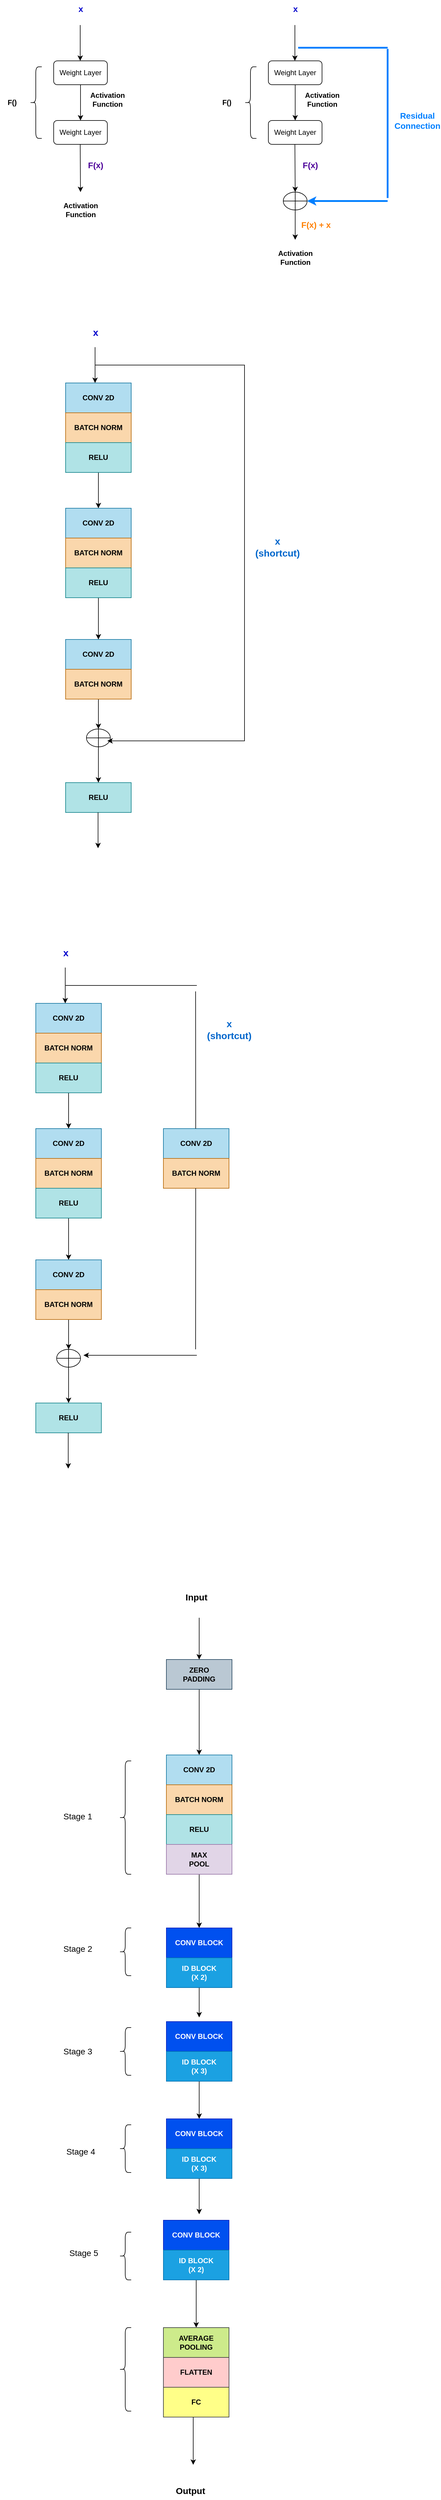 <mxfile version="24.7.17">
  <diagram name="Página-1" id="yLYzpFt5uKxOVy4ROIU3">
    <mxGraphModel dx="1591" dy="947" grid="1" gridSize="10" guides="1" tooltips="1" connect="1" arrows="1" fold="1" page="1" pageScale="1" pageWidth="827" pageHeight="1169" math="0" shadow="0">
      <root>
        <mxCell id="0" />
        <mxCell id="1" parent="0" />
        <mxCell id="eDKeMXXGvbOoCX_1ZSZU-3" style="edgeStyle=orthogonalEdgeStyle;rounded=0;orthogonalLoop=1;jettySize=auto;html=1;" edge="1" parent="1" source="eDKeMXXGvbOoCX_1ZSZU-1" target="eDKeMXXGvbOoCX_1ZSZU-2">
          <mxGeometry relative="1" as="geometry" />
        </mxCell>
        <mxCell id="eDKeMXXGvbOoCX_1ZSZU-1" value="Weight Layer" style="rounded=1;whiteSpace=wrap;html=1;" vertex="1" parent="1">
          <mxGeometry x="120" y="130" width="90" height="40" as="geometry" />
        </mxCell>
        <mxCell id="eDKeMXXGvbOoCX_1ZSZU-2" value="Weight Layer" style="rounded=1;whiteSpace=wrap;html=1;" vertex="1" parent="1">
          <mxGeometry x="120" y="230" width="90" height="40" as="geometry" />
        </mxCell>
        <mxCell id="eDKeMXXGvbOoCX_1ZSZU-4" value="" style="endArrow=classic;html=1;rounded=0;" edge="1" parent="1">
          <mxGeometry width="50" height="50" relative="1" as="geometry">
            <mxPoint x="164.5" y="270" as="sourcePoint" />
            <mxPoint x="165" y="350" as="targetPoint" />
          </mxGeometry>
        </mxCell>
        <mxCell id="eDKeMXXGvbOoCX_1ZSZU-5" value="" style="endArrow=classic;html=1;rounded=0;" edge="1" parent="1">
          <mxGeometry width="50" height="50" relative="1" as="geometry">
            <mxPoint x="164.5" y="70" as="sourcePoint" />
            <mxPoint x="164.5" y="130" as="targetPoint" />
          </mxGeometry>
        </mxCell>
        <mxCell id="eDKeMXXGvbOoCX_1ZSZU-6" value="" style="shape=curlyBracket;whiteSpace=wrap;html=1;rounded=1;labelPosition=left;verticalLabelPosition=middle;align=right;verticalAlign=middle;" vertex="1" parent="1">
          <mxGeometry x="80" y="140" width="20" height="120" as="geometry" />
        </mxCell>
        <mxCell id="eDKeMXXGvbOoCX_1ZSZU-7" value="&lt;b&gt;&lt;font color=&quot;#0000cc&quot; style=&quot;font-size: 14px;&quot;&gt;x&lt;/font&gt;&lt;/b&gt;" style="text;html=1;align=center;verticalAlign=middle;resizable=0;points=[];autosize=1;strokeColor=none;fillColor=none;" vertex="1" parent="1">
          <mxGeometry x="150" y="28" width="30" height="30" as="geometry" />
        </mxCell>
        <mxCell id="eDKeMXXGvbOoCX_1ZSZU-8" value="&lt;b&gt;F()&lt;/b&gt;" style="text;html=1;align=center;verticalAlign=middle;resizable=0;points=[];autosize=1;strokeColor=none;fillColor=none;" vertex="1" parent="1">
          <mxGeometry x="30" y="185" width="40" height="30" as="geometry" />
        </mxCell>
        <mxCell id="eDKeMXXGvbOoCX_1ZSZU-9" value="&lt;b&gt;&lt;font style=&quot;font-size: 14px;&quot; color=&quot;#4c0099&quot;&gt;F(x)&lt;/font&gt;&lt;/b&gt;" style="text;html=1;align=center;verticalAlign=middle;resizable=0;points=[];autosize=1;strokeColor=none;fillColor=none;" vertex="1" parent="1">
          <mxGeometry x="165" y="290" width="50" height="30" as="geometry" />
        </mxCell>
        <mxCell id="eDKeMXXGvbOoCX_1ZSZU-11" value="&lt;b&gt;Activation&lt;/b&gt;&lt;div&gt;&lt;b&gt;Function&lt;/b&gt;&lt;/div&gt;" style="text;html=1;align=center;verticalAlign=middle;resizable=0;points=[];autosize=1;strokeColor=none;fillColor=none;" vertex="1" parent="1">
          <mxGeometry x="125" y="360" width="80" height="40" as="geometry" />
        </mxCell>
        <mxCell id="eDKeMXXGvbOoCX_1ZSZU-12" value="&lt;b&gt;Activation&lt;/b&gt;&lt;div&gt;&lt;b&gt;Function&lt;/b&gt;&lt;/div&gt;" style="text;html=1;align=center;verticalAlign=middle;resizable=0;points=[];autosize=1;strokeColor=none;fillColor=none;" vertex="1" parent="1">
          <mxGeometry x="170" y="175" width="80" height="40" as="geometry" />
        </mxCell>
        <mxCell id="eDKeMXXGvbOoCX_1ZSZU-13" style="edgeStyle=orthogonalEdgeStyle;rounded=0;orthogonalLoop=1;jettySize=auto;html=1;" edge="1" parent="1" source="eDKeMXXGvbOoCX_1ZSZU-14" target="eDKeMXXGvbOoCX_1ZSZU-15">
          <mxGeometry relative="1" as="geometry" />
        </mxCell>
        <mxCell id="eDKeMXXGvbOoCX_1ZSZU-14" value="Weight Layer" style="rounded=1;whiteSpace=wrap;html=1;" vertex="1" parent="1">
          <mxGeometry x="480" y="130" width="90" height="40" as="geometry" />
        </mxCell>
        <mxCell id="eDKeMXXGvbOoCX_1ZSZU-15" value="Weight Layer" style="rounded=1;whiteSpace=wrap;html=1;" vertex="1" parent="1">
          <mxGeometry x="480" y="230" width="90" height="40" as="geometry" />
        </mxCell>
        <mxCell id="eDKeMXXGvbOoCX_1ZSZU-16" value="" style="endArrow=classic;html=1;rounded=0;" edge="1" parent="1">
          <mxGeometry width="50" height="50" relative="1" as="geometry">
            <mxPoint x="524.5" y="270" as="sourcePoint" />
            <mxPoint x="525" y="350" as="targetPoint" />
          </mxGeometry>
        </mxCell>
        <mxCell id="eDKeMXXGvbOoCX_1ZSZU-17" value="" style="endArrow=classic;html=1;rounded=0;" edge="1" parent="1">
          <mxGeometry width="50" height="50" relative="1" as="geometry">
            <mxPoint x="524.5" y="70" as="sourcePoint" />
            <mxPoint x="524.5" y="130" as="targetPoint" />
          </mxGeometry>
        </mxCell>
        <mxCell id="eDKeMXXGvbOoCX_1ZSZU-18" value="" style="shape=curlyBracket;whiteSpace=wrap;html=1;rounded=1;labelPosition=left;verticalLabelPosition=middle;align=right;verticalAlign=middle;" vertex="1" parent="1">
          <mxGeometry x="440" y="140" width="20" height="120" as="geometry" />
        </mxCell>
        <mxCell id="eDKeMXXGvbOoCX_1ZSZU-19" value="&lt;b&gt;&lt;font color=&quot;#0000cc&quot; style=&quot;font-size: 14px;&quot;&gt;x&lt;/font&gt;&lt;/b&gt;" style="text;html=1;align=center;verticalAlign=middle;resizable=0;points=[];autosize=1;strokeColor=none;fillColor=none;" vertex="1" parent="1">
          <mxGeometry x="510" y="28" width="30" height="30" as="geometry" />
        </mxCell>
        <mxCell id="eDKeMXXGvbOoCX_1ZSZU-20" value="&lt;b&gt;F()&lt;/b&gt;" style="text;html=1;align=center;verticalAlign=middle;resizable=0;points=[];autosize=1;strokeColor=none;fillColor=none;" vertex="1" parent="1">
          <mxGeometry x="390" y="185" width="40" height="30" as="geometry" />
        </mxCell>
        <mxCell id="eDKeMXXGvbOoCX_1ZSZU-21" value="&lt;b&gt;&lt;font style=&quot;font-size: 14px;&quot; color=&quot;#4c0099&quot;&gt;F(x)&lt;/font&gt;&lt;/b&gt;" style="text;html=1;align=center;verticalAlign=middle;resizable=0;points=[];autosize=1;strokeColor=none;fillColor=none;" vertex="1" parent="1">
          <mxGeometry x="525" y="290" width="50" height="30" as="geometry" />
        </mxCell>
        <mxCell id="eDKeMXXGvbOoCX_1ZSZU-22" value="&lt;b&gt;Activation&lt;/b&gt;&lt;div&gt;&lt;b&gt;Function&lt;/b&gt;&lt;/div&gt;" style="text;html=1;align=center;verticalAlign=middle;resizable=0;points=[];autosize=1;strokeColor=none;fillColor=none;" vertex="1" parent="1">
          <mxGeometry x="485" y="440" width="80" height="40" as="geometry" />
        </mxCell>
        <mxCell id="eDKeMXXGvbOoCX_1ZSZU-23" value="&lt;b&gt;Activation&lt;/b&gt;&lt;div&gt;&lt;b&gt;Function&lt;/b&gt;&lt;/div&gt;" style="text;html=1;align=center;verticalAlign=middle;resizable=0;points=[];autosize=1;strokeColor=none;fillColor=none;" vertex="1" parent="1">
          <mxGeometry x="530" y="175" width="80" height="40" as="geometry" />
        </mxCell>
        <mxCell id="eDKeMXXGvbOoCX_1ZSZU-24" value="" style="shape=orEllipse;perimeter=ellipsePerimeter;whiteSpace=wrap;html=1;backgroundOutline=1;" vertex="1" parent="1">
          <mxGeometry x="505" y="350" width="40" height="30" as="geometry" />
        </mxCell>
        <mxCell id="eDKeMXXGvbOoCX_1ZSZU-25" value="" style="endArrow=classic;html=1;rounded=0;" edge="1" parent="1">
          <mxGeometry width="50" height="50" relative="1" as="geometry">
            <mxPoint x="525" y="370" as="sourcePoint" />
            <mxPoint x="525" y="430" as="targetPoint" />
          </mxGeometry>
        </mxCell>
        <mxCell id="eDKeMXXGvbOoCX_1ZSZU-26" value="" style="endArrow=none;html=1;rounded=0;fillColor=#1ba1e2;strokeColor=#007FFF;strokeWidth=3;" edge="1" parent="1">
          <mxGeometry width="50" height="50" relative="1" as="geometry">
            <mxPoint x="680" y="360" as="sourcePoint" />
            <mxPoint x="680" y="110" as="targetPoint" />
          </mxGeometry>
        </mxCell>
        <mxCell id="eDKeMXXGvbOoCX_1ZSZU-27" value="" style="endArrow=classic;html=1;rounded=0;entryX=1;entryY=0.5;entryDx=0;entryDy=0;fillColor=#1ba1e2;strokeColor=#007FFF;strokeWidth=3;" edge="1" parent="1" target="eDKeMXXGvbOoCX_1ZSZU-24">
          <mxGeometry width="50" height="50" relative="1" as="geometry">
            <mxPoint x="680" y="365" as="sourcePoint" />
            <mxPoint x="440" y="320" as="targetPoint" />
          </mxGeometry>
        </mxCell>
        <mxCell id="eDKeMXXGvbOoCX_1ZSZU-28" value="" style="endArrow=none;html=1;rounded=0;strokeWidth=3;fillColor=#1ba1e2;strokeColor=#007FFF;" edge="1" parent="1">
          <mxGeometry width="50" height="50" relative="1" as="geometry">
            <mxPoint x="680" y="108" as="sourcePoint" />
            <mxPoint x="530" y="108" as="targetPoint" />
          </mxGeometry>
        </mxCell>
        <mxCell id="eDKeMXXGvbOoCX_1ZSZU-29" value="&lt;font color=&quot;#ff8000&quot; style=&quot;font-size: 14px;&quot;&gt;&lt;b&gt;F(x) + x&lt;/b&gt;&lt;/font&gt;" style="text;html=1;align=center;verticalAlign=middle;whiteSpace=wrap;rounded=0;" vertex="1" parent="1">
          <mxGeometry x="530" y="390" width="60" height="30" as="geometry" />
        </mxCell>
        <mxCell id="eDKeMXXGvbOoCX_1ZSZU-30" value="&lt;font color=&quot;#007fff&quot;&gt;&lt;span style=&quot;font-size: 14px;&quot;&gt;&lt;b&gt;Residual&lt;/b&gt;&lt;/span&gt;&lt;/font&gt;&lt;div&gt;&lt;font color=&quot;#007fff&quot;&gt;&lt;span style=&quot;font-size: 14px;&quot;&gt;&lt;b&gt;Connection&lt;/b&gt;&lt;/span&gt;&lt;/font&gt;&lt;/div&gt;" style="text;html=1;align=center;verticalAlign=middle;whiteSpace=wrap;rounded=0;" vertex="1" parent="1">
          <mxGeometry x="700" y="215" width="60" height="30" as="geometry" />
        </mxCell>
        <mxCell id="eDKeMXXGvbOoCX_1ZSZU-52" value="" style="shape=partialRectangle;whiteSpace=wrap;html=1;bottom=1;right=1;left=1;top=0;fillColor=none;routingCenterX=-0.5;direction=north;" vertex="1" parent="1">
          <mxGeometry x="190" y="640" width="250" height="630" as="geometry" />
        </mxCell>
        <mxCell id="eDKeMXXGvbOoCX_1ZSZU-53" value="&lt;b&gt;&lt;font style=&quot;font-size: 16px;&quot; color=&quot;#0000cc&quot;&gt;x&lt;/font&gt;&lt;/b&gt;" style="text;html=1;align=center;verticalAlign=middle;resizable=0;points=[];autosize=1;strokeColor=none;fillColor=none;" vertex="1" parent="1">
          <mxGeometry x="175" y="570" width="30" height="30" as="geometry" />
        </mxCell>
        <mxCell id="eDKeMXXGvbOoCX_1ZSZU-55" value="&lt;b&gt;CONV 2D&lt;/b&gt;" style="rounded=0;whiteSpace=wrap;html=1;fillColor=#b1ddf0;strokeColor=#10739e;" vertex="1" parent="1">
          <mxGeometry x="140" y="670" width="110" height="50" as="geometry" />
        </mxCell>
        <mxCell id="eDKeMXXGvbOoCX_1ZSZU-56" value="&lt;b&gt;BATCH NORM&lt;/b&gt;" style="rounded=0;whiteSpace=wrap;html=1;fillColor=#fad7ac;strokeColor=#b46504;" vertex="1" parent="1">
          <mxGeometry x="140" y="720" width="110" height="50" as="geometry" />
        </mxCell>
        <mxCell id="eDKeMXXGvbOoCX_1ZSZU-68" style="edgeStyle=orthogonalEdgeStyle;rounded=0;orthogonalLoop=1;jettySize=auto;html=1;" edge="1" parent="1" source="eDKeMXXGvbOoCX_1ZSZU-57" target="eDKeMXXGvbOoCX_1ZSZU-61">
          <mxGeometry relative="1" as="geometry" />
        </mxCell>
        <mxCell id="eDKeMXXGvbOoCX_1ZSZU-57" value="&lt;b&gt;RELU&lt;/b&gt;" style="rounded=0;whiteSpace=wrap;html=1;fillColor=#b0e3e6;strokeColor=#0e8088;" vertex="1" parent="1">
          <mxGeometry x="140" y="770" width="110" height="50" as="geometry" />
        </mxCell>
        <mxCell id="eDKeMXXGvbOoCX_1ZSZU-61" value="&lt;b&gt;CONV 2D&lt;/b&gt;" style="rounded=0;whiteSpace=wrap;html=1;fillColor=#b1ddf0;strokeColor=#10739e;" vertex="1" parent="1">
          <mxGeometry x="140" y="880" width="110" height="50" as="geometry" />
        </mxCell>
        <mxCell id="eDKeMXXGvbOoCX_1ZSZU-62" value="&lt;b&gt;BATCH NORM&lt;/b&gt;" style="rounded=0;whiteSpace=wrap;html=1;fillColor=#fad7ac;strokeColor=#b46504;" vertex="1" parent="1">
          <mxGeometry x="140" y="930" width="110" height="50" as="geometry" />
        </mxCell>
        <mxCell id="eDKeMXXGvbOoCX_1ZSZU-69" style="edgeStyle=orthogonalEdgeStyle;rounded=0;orthogonalLoop=1;jettySize=auto;html=1;entryX=0.5;entryY=0;entryDx=0;entryDy=0;" edge="1" parent="1" source="eDKeMXXGvbOoCX_1ZSZU-63" target="eDKeMXXGvbOoCX_1ZSZU-64">
          <mxGeometry relative="1" as="geometry" />
        </mxCell>
        <mxCell id="eDKeMXXGvbOoCX_1ZSZU-63" value="&lt;b&gt;RELU&lt;/b&gt;" style="rounded=0;whiteSpace=wrap;html=1;fillColor=#b0e3e6;strokeColor=#0e8088;" vertex="1" parent="1">
          <mxGeometry x="140" y="980" width="110" height="50" as="geometry" />
        </mxCell>
        <mxCell id="eDKeMXXGvbOoCX_1ZSZU-64" value="&lt;b&gt;CONV 2D&lt;/b&gt;" style="rounded=0;whiteSpace=wrap;html=1;fillColor=#b1ddf0;strokeColor=#10739e;" vertex="1" parent="1">
          <mxGeometry x="140" y="1100" width="110" height="50" as="geometry" />
        </mxCell>
        <mxCell id="eDKeMXXGvbOoCX_1ZSZU-71" style="edgeStyle=orthogonalEdgeStyle;rounded=0;orthogonalLoop=1;jettySize=auto;html=1;entryX=0.5;entryY=0;entryDx=0;entryDy=0;" edge="1" parent="1" source="eDKeMXXGvbOoCX_1ZSZU-65" target="eDKeMXXGvbOoCX_1ZSZU-67">
          <mxGeometry relative="1" as="geometry" />
        </mxCell>
        <mxCell id="eDKeMXXGvbOoCX_1ZSZU-65" value="&lt;b&gt;BATCH NORM&lt;/b&gt;" style="rounded=0;whiteSpace=wrap;html=1;fillColor=#fad7ac;strokeColor=#b46504;" vertex="1" parent="1">
          <mxGeometry x="140" y="1150" width="110" height="50" as="geometry" />
        </mxCell>
        <mxCell id="eDKeMXXGvbOoCX_1ZSZU-66" value="&lt;b&gt;RELU&lt;/b&gt;" style="rounded=0;whiteSpace=wrap;html=1;fillColor=#b0e3e6;strokeColor=#0e8088;" vertex="1" parent="1">
          <mxGeometry x="140" y="1340" width="110" height="50" as="geometry" />
        </mxCell>
        <mxCell id="eDKeMXXGvbOoCX_1ZSZU-72" style="edgeStyle=orthogonalEdgeStyle;rounded=0;orthogonalLoop=1;jettySize=auto;html=1;entryX=0.5;entryY=0;entryDx=0;entryDy=0;" edge="1" parent="1" source="eDKeMXXGvbOoCX_1ZSZU-67" target="eDKeMXXGvbOoCX_1ZSZU-66">
          <mxGeometry relative="1" as="geometry" />
        </mxCell>
        <mxCell id="eDKeMXXGvbOoCX_1ZSZU-67" value="" style="shape=orEllipse;perimeter=ellipsePerimeter;whiteSpace=wrap;html=1;backgroundOutline=1;" vertex="1" parent="1">
          <mxGeometry x="175" y="1250" width="40" height="30" as="geometry" />
        </mxCell>
        <mxCell id="eDKeMXXGvbOoCX_1ZSZU-73" value="" style="endArrow=classic;html=1;rounded=0;" edge="1" parent="1">
          <mxGeometry width="50" height="50" relative="1" as="geometry">
            <mxPoint x="189.41" y="610" as="sourcePoint" />
            <mxPoint x="189.41" y="670" as="targetPoint" />
          </mxGeometry>
        </mxCell>
        <mxCell id="eDKeMXXGvbOoCX_1ZSZU-75" value="" style="endArrow=classic;html=1;rounded=0;" edge="1" parent="1">
          <mxGeometry width="50" height="50" relative="1" as="geometry">
            <mxPoint x="194.41" y="1390" as="sourcePoint" />
            <mxPoint x="194.41" y="1450" as="targetPoint" />
          </mxGeometry>
        </mxCell>
        <mxCell id="eDKeMXXGvbOoCX_1ZSZU-77" value="" style="endArrow=none;html=1;rounded=0;" edge="1" parent="1">
          <mxGeometry width="50" height="50" relative="1" as="geometry">
            <mxPoint x="190" y="640" as="sourcePoint" />
            <mxPoint x="260" y="640" as="targetPoint" />
          </mxGeometry>
        </mxCell>
        <mxCell id="eDKeMXXGvbOoCX_1ZSZU-80" value="" style="endArrow=classic;html=1;rounded=0;" edge="1" parent="1">
          <mxGeometry width="50" height="50" relative="1" as="geometry">
            <mxPoint x="270" y="1270" as="sourcePoint" />
            <mxPoint x="210" y="1270" as="targetPoint" />
          </mxGeometry>
        </mxCell>
        <mxCell id="eDKeMXXGvbOoCX_1ZSZU-82" value="&lt;b&gt;&lt;font color=&quot;#0066cc&quot; style=&quot;font-size: 16px;&quot;&gt;x&lt;/font&gt;&lt;/b&gt;&lt;div&gt;&lt;b&gt;&lt;font color=&quot;#0066cc&quot; style=&quot;font-size: 16px;&quot;&gt;(shortcut)&lt;/font&gt;&lt;/b&gt;&lt;/div&gt;" style="text;html=1;align=center;verticalAlign=middle;resizable=0;points=[];autosize=1;strokeColor=none;fillColor=none;" vertex="1" parent="1">
          <mxGeometry x="445" y="920" width="100" height="50" as="geometry" />
        </mxCell>
        <mxCell id="eDKeMXXGvbOoCX_1ZSZU-84" value="&lt;b&gt;&lt;font style=&quot;font-size: 16px;&quot; color=&quot;#0000cc&quot;&gt;x&lt;/font&gt;&lt;/b&gt;" style="text;html=1;align=center;verticalAlign=middle;resizable=0;points=[];autosize=1;strokeColor=none;fillColor=none;" vertex="1" parent="1">
          <mxGeometry x="125" y="1610" width="30" height="30" as="geometry" />
        </mxCell>
        <mxCell id="eDKeMXXGvbOoCX_1ZSZU-85" value="&lt;b&gt;CONV 2D&lt;/b&gt;" style="rounded=0;whiteSpace=wrap;html=1;fillColor=#b1ddf0;strokeColor=#10739e;" vertex="1" parent="1">
          <mxGeometry x="90" y="1710" width="110" height="50" as="geometry" />
        </mxCell>
        <mxCell id="eDKeMXXGvbOoCX_1ZSZU-86" value="&lt;b&gt;BATCH NORM&lt;/b&gt;" style="rounded=0;whiteSpace=wrap;html=1;fillColor=#fad7ac;strokeColor=#b46504;" vertex="1" parent="1">
          <mxGeometry x="90" y="1760" width="110" height="50" as="geometry" />
        </mxCell>
        <mxCell id="eDKeMXXGvbOoCX_1ZSZU-87" style="edgeStyle=orthogonalEdgeStyle;rounded=0;orthogonalLoop=1;jettySize=auto;html=1;" edge="1" parent="1" source="eDKeMXXGvbOoCX_1ZSZU-88" target="eDKeMXXGvbOoCX_1ZSZU-89">
          <mxGeometry relative="1" as="geometry" />
        </mxCell>
        <mxCell id="eDKeMXXGvbOoCX_1ZSZU-88" value="&lt;b&gt;RELU&lt;/b&gt;" style="rounded=0;whiteSpace=wrap;html=1;fillColor=#b0e3e6;strokeColor=#0e8088;" vertex="1" parent="1">
          <mxGeometry x="90" y="1810" width="110" height="50" as="geometry" />
        </mxCell>
        <mxCell id="eDKeMXXGvbOoCX_1ZSZU-89" value="&lt;b&gt;CONV 2D&lt;/b&gt;" style="rounded=0;whiteSpace=wrap;html=1;fillColor=#b1ddf0;strokeColor=#10739e;" vertex="1" parent="1">
          <mxGeometry x="90" y="1920" width="110" height="50" as="geometry" />
        </mxCell>
        <mxCell id="eDKeMXXGvbOoCX_1ZSZU-90" value="&lt;b&gt;BATCH NORM&lt;/b&gt;" style="rounded=0;whiteSpace=wrap;html=1;fillColor=#fad7ac;strokeColor=#b46504;" vertex="1" parent="1">
          <mxGeometry x="90" y="1970" width="110" height="50" as="geometry" />
        </mxCell>
        <mxCell id="eDKeMXXGvbOoCX_1ZSZU-91" style="edgeStyle=orthogonalEdgeStyle;rounded=0;orthogonalLoop=1;jettySize=auto;html=1;entryX=0.5;entryY=0;entryDx=0;entryDy=0;" edge="1" parent="1" source="eDKeMXXGvbOoCX_1ZSZU-92" target="eDKeMXXGvbOoCX_1ZSZU-93">
          <mxGeometry relative="1" as="geometry" />
        </mxCell>
        <mxCell id="eDKeMXXGvbOoCX_1ZSZU-92" value="&lt;b&gt;RELU&lt;/b&gt;" style="rounded=0;whiteSpace=wrap;html=1;fillColor=#b0e3e6;strokeColor=#0e8088;" vertex="1" parent="1">
          <mxGeometry x="90" y="2020" width="110" height="50" as="geometry" />
        </mxCell>
        <mxCell id="eDKeMXXGvbOoCX_1ZSZU-93" value="&lt;b&gt;CONV 2D&lt;/b&gt;" style="rounded=0;whiteSpace=wrap;html=1;fillColor=#b1ddf0;strokeColor=#10739e;" vertex="1" parent="1">
          <mxGeometry x="90" y="2140" width="110" height="50" as="geometry" />
        </mxCell>
        <mxCell id="eDKeMXXGvbOoCX_1ZSZU-94" style="edgeStyle=orthogonalEdgeStyle;rounded=0;orthogonalLoop=1;jettySize=auto;html=1;entryX=0.5;entryY=0;entryDx=0;entryDy=0;" edge="1" parent="1" source="eDKeMXXGvbOoCX_1ZSZU-95" target="eDKeMXXGvbOoCX_1ZSZU-98">
          <mxGeometry relative="1" as="geometry" />
        </mxCell>
        <mxCell id="eDKeMXXGvbOoCX_1ZSZU-95" value="&lt;b&gt;BATCH NORM&lt;/b&gt;" style="rounded=0;whiteSpace=wrap;html=1;fillColor=#fad7ac;strokeColor=#b46504;" vertex="1" parent="1">
          <mxGeometry x="90" y="2190" width="110" height="50" as="geometry" />
        </mxCell>
        <mxCell id="eDKeMXXGvbOoCX_1ZSZU-96" value="&lt;b&gt;RELU&lt;/b&gt;" style="rounded=0;whiteSpace=wrap;html=1;fillColor=#b0e3e6;strokeColor=#0e8088;" vertex="1" parent="1">
          <mxGeometry x="90" y="2380" width="110" height="50" as="geometry" />
        </mxCell>
        <mxCell id="eDKeMXXGvbOoCX_1ZSZU-97" style="edgeStyle=orthogonalEdgeStyle;rounded=0;orthogonalLoop=1;jettySize=auto;html=1;entryX=0.5;entryY=0;entryDx=0;entryDy=0;" edge="1" parent="1" source="eDKeMXXGvbOoCX_1ZSZU-98" target="eDKeMXXGvbOoCX_1ZSZU-96">
          <mxGeometry relative="1" as="geometry" />
        </mxCell>
        <mxCell id="eDKeMXXGvbOoCX_1ZSZU-98" value="" style="shape=orEllipse;perimeter=ellipsePerimeter;whiteSpace=wrap;html=1;backgroundOutline=1;" vertex="1" parent="1">
          <mxGeometry x="125" y="2290" width="40" height="30" as="geometry" />
        </mxCell>
        <mxCell id="eDKeMXXGvbOoCX_1ZSZU-99" value="" style="endArrow=classic;html=1;rounded=0;" edge="1" parent="1">
          <mxGeometry width="50" height="50" relative="1" as="geometry">
            <mxPoint x="139.41" y="1650" as="sourcePoint" />
            <mxPoint x="139.41" y="1710" as="targetPoint" />
          </mxGeometry>
        </mxCell>
        <mxCell id="eDKeMXXGvbOoCX_1ZSZU-100" value="" style="endArrow=classic;html=1;rounded=0;" edge="1" parent="1">
          <mxGeometry width="50" height="50" relative="1" as="geometry">
            <mxPoint x="144.41" y="2430" as="sourcePoint" />
            <mxPoint x="144.41" y="2490" as="targetPoint" />
          </mxGeometry>
        </mxCell>
        <mxCell id="eDKeMXXGvbOoCX_1ZSZU-104" value="&lt;b&gt;CONV 2D&lt;/b&gt;" style="rounded=0;whiteSpace=wrap;html=1;fillColor=#b1ddf0;strokeColor=#10739e;" vertex="1" parent="1">
          <mxGeometry x="304" y="1920" width="110" height="50" as="geometry" />
        </mxCell>
        <mxCell id="eDKeMXXGvbOoCX_1ZSZU-105" value="&lt;b&gt;BATCH NORM&lt;/b&gt;" style="rounded=0;whiteSpace=wrap;html=1;fillColor=#fad7ac;strokeColor=#b46504;" vertex="1" parent="1">
          <mxGeometry x="304" y="1970" width="110" height="50" as="geometry" />
        </mxCell>
        <mxCell id="eDKeMXXGvbOoCX_1ZSZU-106" value="" style="endArrow=none;html=1;rounded=0;" edge="1" parent="1">
          <mxGeometry width="50" height="50" relative="1" as="geometry">
            <mxPoint x="358.17" y="1920" as="sourcePoint" />
            <mxPoint x="358" y="1690" as="targetPoint" />
          </mxGeometry>
        </mxCell>
        <mxCell id="eDKeMXXGvbOoCX_1ZSZU-107" value="" style="endArrow=none;html=1;rounded=0;" edge="1" parent="1">
          <mxGeometry width="50" height="50" relative="1" as="geometry">
            <mxPoint x="140" y="1680" as="sourcePoint" />
            <mxPoint x="360" y="1680" as="targetPoint" />
          </mxGeometry>
        </mxCell>
        <mxCell id="eDKeMXXGvbOoCX_1ZSZU-109" value="" style="endArrow=classic;html=1;rounded=0;" edge="1" parent="1">
          <mxGeometry width="50" height="50" relative="1" as="geometry">
            <mxPoint x="360" y="2300" as="sourcePoint" />
            <mxPoint x="170" y="2300" as="targetPoint" />
          </mxGeometry>
        </mxCell>
        <mxCell id="eDKeMXXGvbOoCX_1ZSZU-111" value="" style="endArrow=none;html=1;rounded=0;" edge="1" parent="1">
          <mxGeometry width="50" height="50" relative="1" as="geometry">
            <mxPoint x="358" y="2290" as="sourcePoint" />
            <mxPoint x="358.17" y="2020" as="targetPoint" />
          </mxGeometry>
        </mxCell>
        <mxCell id="eDKeMXXGvbOoCX_1ZSZU-112" value="&lt;b&gt;&lt;font color=&quot;#0066cc&quot; style=&quot;font-size: 16px;&quot;&gt;x&lt;/font&gt;&lt;/b&gt;&lt;div&gt;&lt;b&gt;&lt;font color=&quot;#0066cc&quot; style=&quot;font-size: 16px;&quot;&gt;(shortcut)&lt;/font&gt;&lt;/b&gt;&lt;/div&gt;" style="text;html=1;align=center;verticalAlign=middle;resizable=0;points=[];autosize=1;strokeColor=none;fillColor=none;" vertex="1" parent="1">
          <mxGeometry x="364" y="1729" width="100" height="50" as="geometry" />
        </mxCell>
        <mxCell id="eDKeMXXGvbOoCX_1ZSZU-113" value="&lt;b&gt;CONV 2D&lt;/b&gt;" style="rounded=0;whiteSpace=wrap;html=1;fillColor=#b1ddf0;strokeColor=#10739e;" vertex="1" parent="1">
          <mxGeometry x="309" y="2970" width="110" height="50" as="geometry" />
        </mxCell>
        <mxCell id="eDKeMXXGvbOoCX_1ZSZU-114" value="&lt;b&gt;BATCH NORM&lt;/b&gt;" style="rounded=0;whiteSpace=wrap;html=1;fillColor=#fad7ac;strokeColor=#b46504;" vertex="1" parent="1">
          <mxGeometry x="309" y="3020" width="110" height="50" as="geometry" />
        </mxCell>
        <mxCell id="eDKeMXXGvbOoCX_1ZSZU-115" value="&lt;b&gt;RELU&lt;/b&gt;" style="rounded=0;whiteSpace=wrap;html=1;fillColor=#b0e3e6;strokeColor=#0e8088;" vertex="1" parent="1">
          <mxGeometry x="309" y="3070" width="110" height="50" as="geometry" />
        </mxCell>
        <mxCell id="eDKeMXXGvbOoCX_1ZSZU-134" style="edgeStyle=orthogonalEdgeStyle;rounded=0;orthogonalLoop=1;jettySize=auto;html=1;entryX=0.5;entryY=0;entryDx=0;entryDy=0;" edge="1" parent="1" source="eDKeMXXGvbOoCX_1ZSZU-116" target="eDKeMXXGvbOoCX_1ZSZU-117">
          <mxGeometry relative="1" as="geometry" />
        </mxCell>
        <mxCell id="eDKeMXXGvbOoCX_1ZSZU-116" value="&lt;b&gt;MAX&lt;/b&gt;&lt;div&gt;&lt;b&gt;POOL&lt;/b&gt;&lt;/div&gt;" style="rounded=0;whiteSpace=wrap;html=1;fillColor=#e1d5e7;strokeColor=#9673a6;" vertex="1" parent="1">
          <mxGeometry x="309" y="3120" width="110" height="50" as="geometry" />
        </mxCell>
        <mxCell id="eDKeMXXGvbOoCX_1ZSZU-117" value="&lt;b&gt;CONV BLOCK&lt;/b&gt;" style="rounded=0;whiteSpace=wrap;html=1;fillColor=#0050ef;strokeColor=#001DBC;fontColor=#ffffff;" vertex="1" parent="1">
          <mxGeometry x="309" y="3260" width="110" height="50" as="geometry" />
        </mxCell>
        <mxCell id="eDKeMXXGvbOoCX_1ZSZU-135" style="edgeStyle=orthogonalEdgeStyle;rounded=0;orthogonalLoop=1;jettySize=auto;html=1;" edge="1" parent="1" source="eDKeMXXGvbOoCX_1ZSZU-118">
          <mxGeometry relative="1" as="geometry">
            <mxPoint x="364" y="3410" as="targetPoint" />
          </mxGeometry>
        </mxCell>
        <mxCell id="eDKeMXXGvbOoCX_1ZSZU-118" value="&lt;b&gt;ID BLOCK&lt;/b&gt;&lt;div&gt;&lt;b&gt;(X 2)&lt;/b&gt;&lt;/div&gt;" style="rounded=0;whiteSpace=wrap;html=1;fillColor=#1ba1e2;strokeColor=#006EAF;fontColor=#ffffff;" vertex="1" parent="1">
          <mxGeometry x="309" y="3310" width="110" height="50" as="geometry" />
        </mxCell>
        <mxCell id="eDKeMXXGvbOoCX_1ZSZU-121" value="&lt;b&gt;CONV BLOCK&lt;/b&gt;" style="rounded=0;whiteSpace=wrap;html=1;fillColor=#0050ef;strokeColor=#001DBC;fontColor=#ffffff;" vertex="1" parent="1">
          <mxGeometry x="309" y="3417" width="110" height="50" as="geometry" />
        </mxCell>
        <mxCell id="eDKeMXXGvbOoCX_1ZSZU-136" style="edgeStyle=orthogonalEdgeStyle;rounded=0;orthogonalLoop=1;jettySize=auto;html=1;entryX=0.5;entryY=0;entryDx=0;entryDy=0;" edge="1" parent="1" source="eDKeMXXGvbOoCX_1ZSZU-122" target="eDKeMXXGvbOoCX_1ZSZU-123">
          <mxGeometry relative="1" as="geometry" />
        </mxCell>
        <mxCell id="eDKeMXXGvbOoCX_1ZSZU-122" value="&lt;b&gt;ID BLOCK&lt;/b&gt;&lt;div&gt;&lt;b&gt;(X 3)&lt;/b&gt;&lt;/div&gt;" style="rounded=0;whiteSpace=wrap;html=1;fillColor=#1ba1e2;strokeColor=#006EAF;fontColor=#ffffff;" vertex="1" parent="1">
          <mxGeometry x="309" y="3467" width="110" height="50" as="geometry" />
        </mxCell>
        <mxCell id="eDKeMXXGvbOoCX_1ZSZU-123" value="&lt;b&gt;CONV BLOCK&lt;/b&gt;" style="rounded=0;whiteSpace=wrap;html=1;fillColor=#0050ef;strokeColor=#001DBC;fontColor=#ffffff;" vertex="1" parent="1">
          <mxGeometry x="309" y="3580" width="110" height="50" as="geometry" />
        </mxCell>
        <mxCell id="eDKeMXXGvbOoCX_1ZSZU-138" style="edgeStyle=orthogonalEdgeStyle;rounded=0;orthogonalLoop=1;jettySize=auto;html=1;" edge="1" parent="1" source="eDKeMXXGvbOoCX_1ZSZU-124">
          <mxGeometry relative="1" as="geometry">
            <mxPoint x="364" y="3740" as="targetPoint" />
          </mxGeometry>
        </mxCell>
        <mxCell id="eDKeMXXGvbOoCX_1ZSZU-124" value="&lt;b&gt;ID BLOCK&lt;/b&gt;&lt;div&gt;&lt;b&gt;(X 3)&lt;/b&gt;&lt;/div&gt;" style="rounded=0;whiteSpace=wrap;html=1;fillColor=#1ba1e2;strokeColor=#006EAF;fontColor=#ffffff;" vertex="1" parent="1">
          <mxGeometry x="309" y="3630" width="110" height="50" as="geometry" />
        </mxCell>
        <mxCell id="eDKeMXXGvbOoCX_1ZSZU-125" value="&lt;b&gt;CONV BLOCK&lt;/b&gt;" style="rounded=0;whiteSpace=wrap;html=1;fillColor=#0050ef;strokeColor=#001DBC;fontColor=#ffffff;" vertex="1" parent="1">
          <mxGeometry x="304" y="3750" width="110" height="50" as="geometry" />
        </mxCell>
        <mxCell id="eDKeMXXGvbOoCX_1ZSZU-139" style="edgeStyle=orthogonalEdgeStyle;rounded=0;orthogonalLoop=1;jettySize=auto;html=1;entryX=0.5;entryY=0;entryDx=0;entryDy=0;" edge="1" parent="1" source="eDKeMXXGvbOoCX_1ZSZU-126" target="eDKeMXXGvbOoCX_1ZSZU-127">
          <mxGeometry relative="1" as="geometry" />
        </mxCell>
        <mxCell id="eDKeMXXGvbOoCX_1ZSZU-126" value="&lt;b&gt;ID BLOCK&lt;/b&gt;&lt;div&gt;&lt;b&gt;(X 2)&lt;/b&gt;&lt;/div&gt;" style="rounded=0;whiteSpace=wrap;html=1;fillColor=#1ba1e2;strokeColor=#006EAF;fontColor=#ffffff;" vertex="1" parent="1">
          <mxGeometry x="304" y="3800" width="110" height="50" as="geometry" />
        </mxCell>
        <mxCell id="eDKeMXXGvbOoCX_1ZSZU-127" value="&lt;b&gt;AVERAGE&lt;/b&gt;&lt;div&gt;&lt;b&gt;POOLING&lt;/b&gt;&lt;/div&gt;" style="rounded=0;whiteSpace=wrap;html=1;fillColor=#cdeb8b;strokeColor=#36393d;" vertex="1" parent="1">
          <mxGeometry x="304" y="3930" width="110" height="50" as="geometry" />
        </mxCell>
        <mxCell id="eDKeMXXGvbOoCX_1ZSZU-128" value="&lt;b&gt;FLATTEN&lt;/b&gt;" style="rounded=0;whiteSpace=wrap;html=1;fillColor=#ffcccc;strokeColor=#36393d;" vertex="1" parent="1">
          <mxGeometry x="304" y="3980" width="110" height="50" as="geometry" />
        </mxCell>
        <mxCell id="eDKeMXXGvbOoCX_1ZSZU-129" value="&lt;b&gt;FC&lt;/b&gt;" style="rounded=0;whiteSpace=wrap;html=1;fillColor=#ffff88;strokeColor=#36393d;" vertex="1" parent="1">
          <mxGeometry x="304" y="4030" width="110" height="50" as="geometry" />
        </mxCell>
        <mxCell id="eDKeMXXGvbOoCX_1ZSZU-133" style="edgeStyle=orthogonalEdgeStyle;rounded=0;orthogonalLoop=1;jettySize=auto;html=1;entryX=0.5;entryY=0;entryDx=0;entryDy=0;" edge="1" parent="1" source="eDKeMXXGvbOoCX_1ZSZU-130" target="eDKeMXXGvbOoCX_1ZSZU-113">
          <mxGeometry relative="1" as="geometry" />
        </mxCell>
        <mxCell id="eDKeMXXGvbOoCX_1ZSZU-130" value="&lt;b&gt;ZERO&lt;/b&gt;&lt;div&gt;&lt;b&gt;PADDING&lt;/b&gt;&lt;/div&gt;" style="rounded=0;whiteSpace=wrap;html=1;fillColor=#bac8d3;strokeColor=#23445d;" vertex="1" parent="1">
          <mxGeometry x="309" y="2810" width="110" height="50" as="geometry" />
        </mxCell>
        <mxCell id="eDKeMXXGvbOoCX_1ZSZU-140" value="" style="endArrow=classic;html=1;rounded=0;" edge="1" parent="1">
          <mxGeometry width="50" height="50" relative="1" as="geometry">
            <mxPoint x="354" y="4080" as="sourcePoint" />
            <mxPoint x="354" y="4160" as="targetPoint" />
          </mxGeometry>
        </mxCell>
        <mxCell id="eDKeMXXGvbOoCX_1ZSZU-142" value="&lt;b&gt;&lt;font style=&quot;font-size: 15px;&quot;&gt;Output&lt;/font&gt;&lt;/b&gt;" style="text;html=1;align=center;verticalAlign=middle;resizable=0;points=[];autosize=1;strokeColor=none;fillColor=none;" vertex="1" parent="1">
          <mxGeometry x="314" y="4188" width="70" height="30" as="geometry" />
        </mxCell>
        <mxCell id="eDKeMXXGvbOoCX_1ZSZU-143" value="&lt;b&gt;&lt;font style=&quot;font-size: 15px;&quot;&gt;Input&lt;/font&gt;&lt;/b&gt;" style="text;html=1;align=center;verticalAlign=middle;resizable=0;points=[];autosize=1;strokeColor=none;fillColor=none;" vertex="1" parent="1">
          <mxGeometry x="329" y="2690" width="60" height="30" as="geometry" />
        </mxCell>
        <mxCell id="eDKeMXXGvbOoCX_1ZSZU-145" value="" style="endArrow=classic;html=1;rounded=0;" edge="1" parent="1">
          <mxGeometry width="50" height="50" relative="1" as="geometry">
            <mxPoint x="364" y="2740" as="sourcePoint" />
            <mxPoint x="364" y="2810" as="targetPoint" />
          </mxGeometry>
        </mxCell>
        <mxCell id="eDKeMXXGvbOoCX_1ZSZU-146" value="" style="shape=curlyBracket;whiteSpace=wrap;html=1;rounded=1;labelPosition=left;verticalLabelPosition=middle;align=right;verticalAlign=middle;" vertex="1" parent="1">
          <mxGeometry x="230" y="2980" width="20" height="190" as="geometry" />
        </mxCell>
        <mxCell id="eDKeMXXGvbOoCX_1ZSZU-148" value="" style="shape=curlyBracket;whiteSpace=wrap;html=1;rounded=1;labelPosition=left;verticalLabelPosition=middle;align=right;verticalAlign=middle;" vertex="1" parent="1">
          <mxGeometry x="230" y="3260" width="20" height="80" as="geometry" />
        </mxCell>
        <mxCell id="eDKeMXXGvbOoCX_1ZSZU-149" value="" style="shape=curlyBracket;whiteSpace=wrap;html=1;rounded=1;labelPosition=left;verticalLabelPosition=middle;align=right;verticalAlign=middle;" vertex="1" parent="1">
          <mxGeometry x="230" y="3427" width="20" height="80" as="geometry" />
        </mxCell>
        <mxCell id="eDKeMXXGvbOoCX_1ZSZU-150" value="" style="shape=curlyBracket;whiteSpace=wrap;html=1;rounded=1;labelPosition=left;verticalLabelPosition=middle;align=right;verticalAlign=middle;" vertex="1" parent="1">
          <mxGeometry x="230" y="3590" width="20" height="80" as="geometry" />
        </mxCell>
        <mxCell id="eDKeMXXGvbOoCX_1ZSZU-151" value="" style="shape=curlyBracket;whiteSpace=wrap;html=1;rounded=1;labelPosition=left;verticalLabelPosition=middle;align=right;verticalAlign=middle;" vertex="1" parent="1">
          <mxGeometry x="230" y="3770" width="20" height="80" as="geometry" />
        </mxCell>
        <mxCell id="eDKeMXXGvbOoCX_1ZSZU-152" value="" style="shape=curlyBracket;whiteSpace=wrap;html=1;rounded=1;labelPosition=left;verticalLabelPosition=middle;align=right;verticalAlign=middle;" vertex="1" parent="1">
          <mxGeometry x="230" y="3930" width="20" height="140" as="geometry" />
        </mxCell>
        <mxCell id="eDKeMXXGvbOoCX_1ZSZU-153" value="&lt;font style=&quot;font-size: 14px;&quot;&gt;Stage 1&lt;/font&gt;" style="text;html=1;align=center;verticalAlign=middle;resizable=0;points=[];autosize=1;strokeColor=none;fillColor=none;" vertex="1" parent="1">
          <mxGeometry x="125" y="3058" width="70" height="30" as="geometry" />
        </mxCell>
        <mxCell id="eDKeMXXGvbOoCX_1ZSZU-154" value="&lt;font style=&quot;font-size: 14px;&quot;&gt;Stage 2&lt;/font&gt;" style="text;html=1;align=center;verticalAlign=middle;resizable=0;points=[];autosize=1;strokeColor=none;fillColor=none;" vertex="1" parent="1">
          <mxGeometry x="125" y="3280" width="70" height="30" as="geometry" />
        </mxCell>
        <mxCell id="eDKeMXXGvbOoCX_1ZSZU-155" value="&lt;font style=&quot;font-size: 14px;&quot;&gt;Stage 3&lt;/font&gt;" style="text;html=1;align=center;verticalAlign=middle;resizable=0;points=[];autosize=1;strokeColor=none;fillColor=none;" vertex="1" parent="1">
          <mxGeometry x="125" y="3452" width="70" height="30" as="geometry" />
        </mxCell>
        <mxCell id="eDKeMXXGvbOoCX_1ZSZU-157" value="&lt;font style=&quot;font-size: 14px;&quot;&gt;Stage 4&lt;/font&gt;" style="text;html=1;align=center;verticalAlign=middle;resizable=0;points=[];autosize=1;strokeColor=none;fillColor=none;" vertex="1" parent="1">
          <mxGeometry x="130" y="3620" width="70" height="30" as="geometry" />
        </mxCell>
        <mxCell id="eDKeMXXGvbOoCX_1ZSZU-158" value="&lt;font style=&quot;font-size: 14px;&quot;&gt;Stage 5&lt;/font&gt;" style="text;html=1;align=center;verticalAlign=middle;resizable=0;points=[];autosize=1;strokeColor=none;fillColor=none;" vertex="1" parent="1">
          <mxGeometry x="135" y="3790" width="70" height="30" as="geometry" />
        </mxCell>
      </root>
    </mxGraphModel>
  </diagram>
</mxfile>
